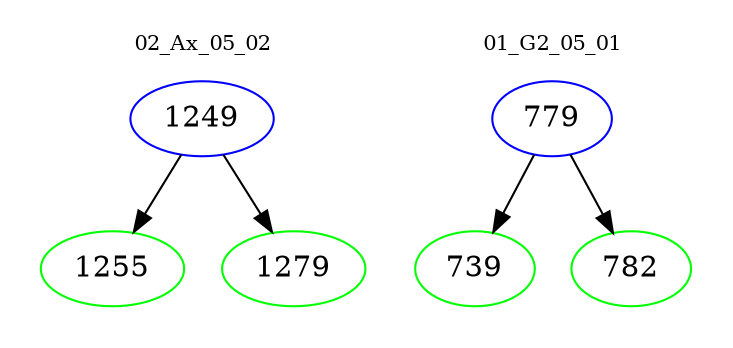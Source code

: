 digraph{
subgraph cluster_0 {
color = white
label = "02_Ax_05_02";
fontsize=10;
T0_1249 [label="1249", color="blue"]
T0_1249 -> T0_1255 [color="black"]
T0_1255 [label="1255", color="green"]
T0_1249 -> T0_1279 [color="black"]
T0_1279 [label="1279", color="green"]
}
subgraph cluster_1 {
color = white
label = "01_G2_05_01";
fontsize=10;
T1_779 [label="779", color="blue"]
T1_779 -> T1_739 [color="black"]
T1_739 [label="739", color="green"]
T1_779 -> T1_782 [color="black"]
T1_782 [label="782", color="green"]
}
}
